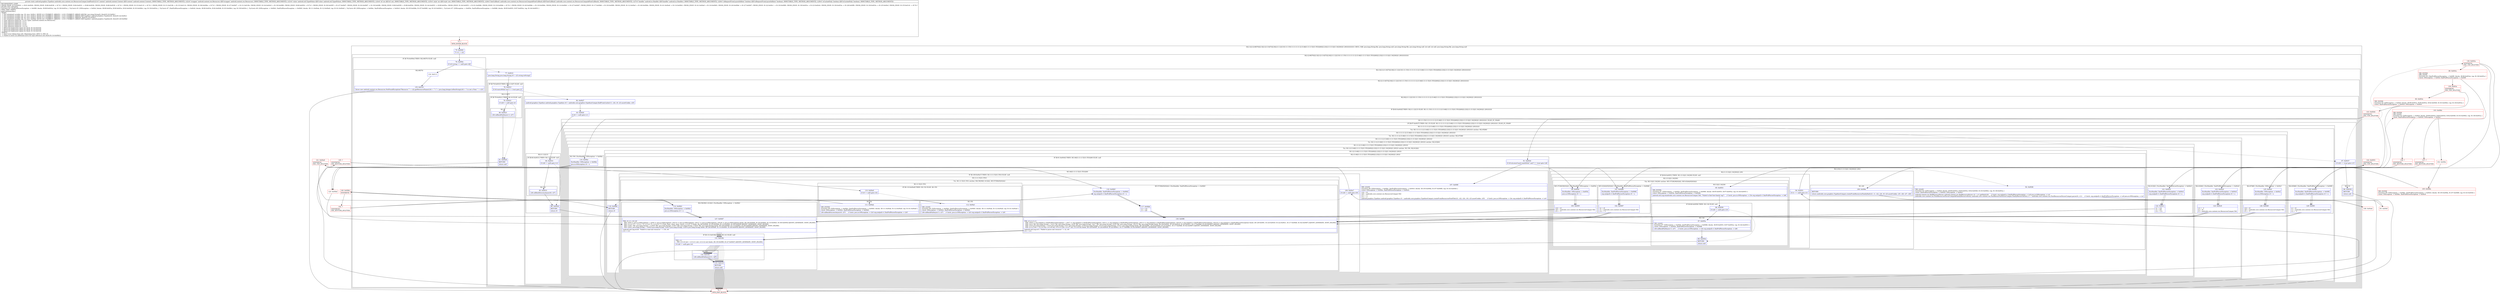 digraph "CFG forandroidx.core.content.res.ResourcesCompat.loadFont(Landroid\/content\/Context;Landroid\/content\/res\/Resources;Landroid\/util\/TypedValue;IILandroidx\/core\/content\/res\/ResourcesCompat$FontCallback;Landroid\/os\/Handler;ZZ)Landroid\/graphics\/Typeface;" {
subgraph cluster_Region_1955539356 {
label = "R(2:1|(2:(2:69|70)|(2:3|(2:(2:(1:6)|7)|(2:9|(2:(1:12)|13)(1:(1:15)(1:(1:(1:(1:(1:(2:(3:46|(1:(1:(1:52)(1:55)))|49)|(2:23|(2:(1:(3:32|(1:34)|36))|(1:29))))))))))))))) | DECL_VAR: java.lang.String file, java.lang.String null, java.lang.String file, java.lang.String null, int null, int null, java.lang.String file, java.lang.String null\l";
node [shape=record,color=blue];
Node_75 [shape=record,label="{75\:\ 0x0000|?? r11 = r22\l}"];
subgraph cluster_Region_1116014977 {
label = "R(2:(2:69|70)|(2:3|(2:(2:(1:6)|7)|(2:9|(2:(1:12)|13)(1:(1:15)(1:(1:(1:(1:(1:(2:(3:46|(1:(1:(1:52)(1:55)))|49)|(2:23|(2:(1:(3:32|(1:34)|36))|(1:29))))))))))))))";
node [shape=record,color=blue];
subgraph cluster_IfRegion_533008363 {
label = "IF [B:76:0x000e] THEN: R(2:69|70) ELSE: null";
node [shape=record,color=blue];
Node_76 [shape=record,label="{76\:\ 0x000e|if (r23.string == null) goto L69\l}"];
subgraph cluster_Region_376595227 {
label = "R(2:69|70)";
node [shape=record,color=blue];
Node_134 [shape=record,label="{134\:\ 0x0111}"];
Node_135 [shape=record,label="{135\:\ 0x0141|throw new android.content.res.Resources.NotFoundException(\"Resource \"\" + r22.getResourceName(r24) + \"\" (\" + java.lang.Integer.toHexString(r24) + \") is not a Font: \" + r23)\l}"];
}
}
subgraph cluster_Region_110861216 {
label = "R(2:3|(2:(2:(1:6)|7)|(2:9|(2:(1:12)|13)(1:(1:15)(1:(1:(1:(1:(1:(2:(3:46|(1:(1:(1:52)(1:55)))|49)|(2:23|(2:(1:(3:32|(1:34)|36))|(1:29)))))))))))))";
node [shape=record,color=blue];
Node_77 [shape=record,label="{77\:\ 0x0010|java.lang.String java.lang.String r9 = r23.string.toString()\l}"];
subgraph cluster_Region_1851656382 {
label = "R(2:(2:(1:6)|7)|(2:9|(2:(1:12)|13)(1:(1:15)(1:(1:(1:(1:(1:(2:(3:46|(1:(1:(1:52)(1:55)))|49)|(2:23|(2:(1:(3:32|(1:34)|36))|(1:29))))))))))))";
node [shape=record,color=blue];
subgraph cluster_IfRegion_481583125 {
label = "IF [B:78:0x001f] THEN: R(2:(1:6)|7) ELSE: null";
node [shape=record,color=blue];
Node_78 [shape=record,label="{78\:\ 0x001f|if (r9.startsWith(\"res\/\") != true) goto L5\l}"];
subgraph cluster_Region_83746293 {
label = "R(2:(1:6)|7)";
node [shape=record,color=blue];
subgraph cluster_IfRegion_871375062 {
label = "IF [B:79:0x0021] THEN: R(1:6) ELSE: null";
node [shape=record,color=blue];
Node_79 [shape=record,label="{79\:\ 0x0021|if (r26 != null) goto L6\l}"];
subgraph cluster_Region_908064520 {
label = "R(1:6)";
node [shape=record,color=blue];
Node_80 [shape=record,label="{80\:\ 0x0023|r26.callbackFailAsync(\-3, r27)\l}"];
}
}
Node_81 [shape=record,label="{81\:\ 0x0026|RETURN\l|return null\l}"];
}
}
subgraph cluster_Region_1786337801 {
label = "R(2:9|(2:(1:12)|13)(1:(1:15)(1:(1:(1:(1:(1:(2:(3:46|(1:(1:(1:52)(1:55)))|49)|(2:23|(2:(1:(3:32|(1:34)|36))|(1:29)))))))))))";
node [shape=record,color=blue];
Node_82 [shape=record,label="{82\:\ 0x0027|android.graphics.Typeface android.graphics.Typeface r6 = androidx.core.graphics.TypefaceCompat.findFromCache(r11, r24, r9, r23.assetCookie, r25)\l}"];
subgraph cluster_IfRegion_1600567086 {
label = "IF [B:83:0x002f] THEN: R(2:(1:12)|13) ELSE: R(1:(1:15)(1:(1:(1:(1:(1:(2:(3:46|(1:(1:(1:52)(1:55)))|49)|(2:23|(2:(1:(3:32|(1:34)|36))|(1:29))))))))))";
node [shape=record,color=blue];
Node_83 [shape=record,label="{83\:\ 0x002f|if (r6 != null) goto L11\l}"];
subgraph cluster_Region_990521765 {
label = "R(2:(1:12)|13)";
node [shape=record,color=blue];
subgraph cluster_IfRegion_672793229 {
label = "IF [B:84:0x0031] THEN: R(1:12) ELSE: null";
node [shape=record,color=blue];
Node_84 [shape=record,label="{84\:\ 0x0031|if (r26 != null) goto L12\l}"];
subgraph cluster_Region_1759036758 {
label = "R(1:12)";
node [shape=record,color=blue];
Node_85 [shape=record,label="{85\:\ 0x0033|r26.callbackSuccessAsync(r6, r27)\l}"];
}
}
Node_86 [shape=record,label="{86\:\ 0x0036|RETURN\l|return r6\l}"];
}
subgraph cluster_Region_1113747470 {
label = "R(1:(1:15)(1:(1:(1:(1:(1:(2:(3:46|(1:(1:(1:52)(1:55)))|49)|(2:23|(2:(1:(3:32|(1:34)|36))|(1:29)))))))))) | ELSE_IF_CHAIN\l";
node [shape=record,color=blue];
subgraph cluster_IfRegion_1881542148 {
label = "IF [B:87:0x0037] THEN: R(1:15) ELSE: R(1:(1:(1:(1:(1:(2:(3:46|(1:(1:(1:52)(1:55)))|49)|(2:23|(2:(1:(3:32|(1:34)|36))|(1:29))))))))) | ELSE_IF_CHAIN\l";
node [shape=record,color=blue];
Node_87 [shape=record,label="{87\:\ 0x0037|if (r29 == true) goto L15\l}"];
subgraph cluster_Region_969412799 {
label = "R(1:15)";
node [shape=record,color=blue];
Node_88 [shape=record,label="{88\:\ 0x0039|RETURN\l|return null\l}"];
}
subgraph cluster_Region_1103000417 {
label = "R(1:(1:(1:(1:(1:(2:(3:46|(1:(1:(1:52)(1:55)))|49)|(2:23|(2:(1:(3:32|(1:34)|36))|(1:29)))))))))";
node [shape=record,color=blue];
subgraph cluster_TryCatchRegion_277715288 {
label = "Try: R(1:(1:(1:(1:(2:(3:46|(1:(1:(1:52)(1:55)))|49)|(2:23|(2:(1:(3:32|(1:34)|36))|(1:29)))))))) catches: R(2:65|66)";
node [shape=record,color=blue];
subgraph cluster_Region_1352397667 {
label = "R(1:(1:(1:(1:(2:(3:46|(1:(1:(1:52)(1:55)))|49)|(2:23|(2:(1:(3:32|(1:34)|36))|(1:29))))))))";
node [shape=record,color=blue];
subgraph cluster_TryCatchRegion_699354151 {
label = "Try: R(1:(1:(1:(2:(3:46|(1:(1:(1:52)(1:55)))|49)|(2:23|(2:(1:(3:32|(1:34)|36))|(1:29))))))) catches: R(2:67|68)";
node [shape=record,color=blue];
subgraph cluster_Region_456656648 {
label = "R(1:(1:(1:(2:(3:46|(1:(1:(1:52)(1:55)))|49)|(2:23|(2:(1:(3:32|(1:34)|36))|(1:29)))))))";
node [shape=record,color=blue];
subgraph cluster_TryCatchRegion_1736645230 {
label = "Try: R(1:(1:(2:(3:46|(1:(1:(1:52)(1:55)))|49)|(2:23|(2:(1:(3:32|(1:34)|36))|(1:29)))))) catches: R(2:63|64)";
node [shape=record,color=blue];
subgraph cluster_Region_1754066198 {
label = "R(1:(1:(2:(3:46|(1:(1:(1:52)(1:55)))|49)|(2:23|(2:(1:(3:32|(1:34)|36))|(1:29))))))";
node [shape=record,color=blue];
subgraph cluster_TryCatchRegion_999377492 {
label = "Try: R(1:(2:(3:46|(1:(1:(1:52)(1:55)))|49)|(2:23|(2:(1:(3:32|(1:34)|36))|(1:29))))) catches: R(1:59), R(2:61|62)";
node [shape=record,color=blue];
subgraph cluster_Region_1615465065 {
label = "R(1:(2:(3:46|(1:(1:(1:52)(1:55)))|49)|(2:23|(2:(1:(3:32|(1:34)|36))|(1:29)))))";
node [shape=record,color=blue];
subgraph cluster_Region_535112804 {
label = "R(2:(3:46|(1:(1:(1:52)(1:55)))|49)|(2:23|(2:(1:(3:32|(1:34)|36))|(1:29))))";
node [shape=record,color=blue];
subgraph cluster_IfRegion_135321146 {
label = "IF [B:91:0x0044] THEN: R(3:46|(1:(1:(1:52)(1:55)))|49) ELSE: null";
node [shape=record,color=blue];
Node_91 [shape=record,label="{91\:\ 0x0044|if (r9.toLowerCase().endsWith(\".xml\") != true) goto L46\l}"];
subgraph cluster_Region_1740065962 {
label = "R(3:46|(1:(1:(1:52)(1:55)))|49)";
node [shape=record,color=blue];
Node_107 [shape=record,label="{107\:\ 0x008f|TRY_LEAVE\lTryCatch #8 \{IOException \-\> 0x00bc, XmlPullParserException \-\> 0x00c0, blocks: (B:105:0x008a, B:107:0x008f), top: B:143:0x0044 \}\lCatch: IOException \-\> 0x00bc, XmlPullParserException \-\> 0x00c0\l|r18 = r9\lr20 = androidx.core.content.res.ResourcesCompat.TAG\lr11 = \-3\lr11 = \-3\landroid.graphics.Typeface android.graphics.Typeface r0 = androidx.core.graphics.TypefaceCompat.createFromResourcesFontFile(r21, r22, r24, r18, r23.assetCookie, r25)     \/\/ Catch: java.io.IOException \-\> Lbc org.xmlpull.v1.XmlPullParserException \-\> Lc0\l}"];
subgraph cluster_IfRegion_277780179 {
label = "IF [B:109:0x00a7] THEN: R(1:(1:(1:52)(1:55))) ELSE: null";
node [shape=record,color=blue];
Node_109 [shape=record,label="{109\:\ 0x00a7|if (r26 != null) goto L50\l}"];
subgraph cluster_Region_570207612 {
label = "R(1:(1:(1:52)(1:55)))";
node [shape=record,color=blue];
subgraph cluster_TryCatchRegion_290845288 {
label = "Try: R(1:(1:52)(1:55)) catches: R(4:56|39|(1:41)|42), R(5:57|58|45|(0)|42)";
node [shape=record,color=blue];
subgraph cluster_Region_669346346 {
label = "R(1:(1:52)(1:55))";
node [shape=record,color=blue];
subgraph cluster_IfRegion_1909642249 {
label = "IF [B:110:0x00a9] THEN: R(1:52) ELSE: R(1:55)";
node [shape=record,color=blue];
Node_110 [shape=record,label="{110\:\ 0x00a9|if (r0 != null) goto L52\l}"];
subgraph cluster_Region_1594772752 {
label = "R(1:52)";
node [shape=record,color=blue];
Node_111 [shape=record,label="{111\:\ 0x00ab|TRY_ENTER\lTryCatch #9 \{IOException \-\> 0x00b3, XmlPullParserException \-\> 0x00b5, blocks: (B:111:0x00ab, B:112:0x00af), top: B:141:0x00a9 \}\lCatch: IOException \-\> 0x00b3, XmlPullParserException \-\> 0x00b5\l|r26.callbackSuccessAsync(r0, r27)     \/\/ Catch: java.io.IOException \-\> Lb3 org.xmlpull.v1.XmlPullParserException \-\> Lb5\l}"];
}
subgraph cluster_Region_1127827467 {
label = "R(1:55)";
node [shape=record,color=blue];
Node_112 [shape=record,label="{112\:\ 0x00af|TRY_LEAVE\lTryCatch #9 \{IOException \-\> 0x00b3, XmlPullParserException \-\> 0x00b5, blocks: (B:111:0x00ab, B:112:0x00af), top: B:141:0x00a9 \}\lCatch: IOException \-\> 0x00b3, XmlPullParserException \-\> 0x00b5\l|r26.callbackFailAsync(\-3, r27)     \/\/ Catch: java.io.IOException \-\> Lb3 org.xmlpull.v1.XmlPullParserException \-\> Lb5\l}"];
}
}
}
subgraph cluster_Region_638727289 {
label = "R(4:56|39|(1:41)|42) | ExcHandler: IOException \-\> 0x00b3\l";
node [shape=record,color=blue];
Node_114 [shape=record,label="{114\:\ 0x00b3|ExcHandler: IOException \-\> 0x00b3\l|java.io.IOException r0 = e\l}"];
Node_127 [shape=record,label="{127\:\ 0x00d7|PHI: r0 r11 r18 r20 \l  PHI: (r0v9 'e' java.io.IOException) = (r0v6 'e' java.io.IOException), (r0v14 'e' java.io.IOException), (r0v17 'e' java.io.IOException), (r0v20 'e' java.io.IOException) binds: [B:126:0x00d0, B:120:0x00bd, B:114:0x00b3, B:100:0x005f] A[DONT_GENERATE, DONT_INLINE]\l  PHI: (r11v5 ??) = (r11v1 ??), (r11v0 ??), (r11v10 ?? I:??[int, float, short, byte, char]), (r11v9 ??) binds: [B:126:0x00d0, B:120:0x00bd, B:114:0x00b3, B:100:0x005f] A[DONT_GENERATE, DONT_INLINE]\l  PHI: (r18v1 'file' java.lang.String) = (r18v0 'file' java.lang.String), (r18v3 'file' java.lang.String), (r18v4 'file' java.lang.String) binds: [B:126:0x00d0, B:114:0x00b3, B:100:0x005f] A[DONT_GENERATE, DONT_INLINE]\l  PHI: (r20v1 java.lang.String) = (r20v0 java.lang.String), (r20v3 java.lang.String), (r20v4 java.lang.String) binds: [B:126:0x00d0, B:114:0x00b3, B:100:0x005f] A[DONT_GENERATE, DONT_INLINE]\l|android.util.Log.e(r20, \"Failed to read xml resource \" + r18, r0)\lr11 = r11\l}"];
subgraph cluster_IfRegion_124426845 {
label = "IF [B:131:0x010b] THEN: R(1:41) ELSE: null";
node [shape=record,color=blue];
Node_131 [shape=record,label="{131\:\ 0x010b|PHI: r11 \l  PHI: (r11v4 int) = (r11v11 int), (r11v12 int) binds: [B:130:0x00f6, B:127:0x00d7] A[DONT_GENERATE, DONT_INLINE]\l|if (r26 != null) goto L41\l}"];
subgraph cluster_Region_965934698 {
label = "R(1:41)";
node [shape=record,color=blue];
Node_132 [shape=record,label="{132\:\ 0x010d|r26.callbackFailAsync(r11, r27)\l}"];
}
}
Node_133 [shape=record,label="{133\:\ 0x0110|RETURN\l|return null\l}"];
}
subgraph cluster_Region_468176796 {
label = "R(5:57|58|45|(0)|42) | ExcHandler: XmlPullParserException \-\> 0x00b5\l";
node [shape=record,color=blue];
Node_116 [shape=record,label="{116\:\ 0x00b5|ExcHandler: XmlPullParserException \-\> 0x00b5\l|org.xmlpull.v1.XmlPullParserException r0 = e\l}"];
Node_117 [shape=record,label="{117\:\ 0x00b6|r2 = r18\lr3 = r20\l}"];
Node_130 [shape=record,label="{130\:\ 0x00f6|PHI: r0 r2 r3 r11 \l  PHI: (r0v8 'e' org.xmlpull.v1.XmlPullParserException) = (r0v7 'e' org.xmlpull.v1.XmlPullParserException), (r0v11 'e' org.xmlpull.v1.XmlPullParserException), (r0v13 'e' org.xmlpull.v1.XmlPullParserException), (r0v16 'e' org.xmlpull.v1.XmlPullParserException), (r0v19 'e' org.xmlpull.v1.XmlPullParserException) binds: [B:129:0x00f1, B:124:0x00c9, B:122:0x00c1, B:117:0x00b6, B:102:0x0067] A[DONT_GENERATE, DONT_INLINE]\l  PHI: (r2v3 'file' java.lang.String) = (r2v2 'file' java.lang.String), (r2v6 'file' java.lang.String), (r2v7 'file' java.lang.String), (r2v9 'file' java.lang.String), (r2v10 'file' java.lang.String) binds: [B:129:0x00f1, B:124:0x00c9, B:122:0x00c1, B:117:0x00b6, B:102:0x0067] A[DONT_GENERATE, DONT_INLINE]\l  PHI: (r3v5 java.lang.String) = (r3v4 java.lang.String), (r3v7 java.lang.String), (r3v8 java.lang.String), (r3v10 java.lang.String), (r3v11 java.lang.String) binds: [B:129:0x00f1, B:124:0x00c9, B:122:0x00c1, B:117:0x00b6, B:102:0x0067] A[DONT_GENERATE, DONT_INLINE]\l  PHI: (r11v3 int) = (r11v2 int), (r11v6 int), (r11v13 int), (r11v7 int), (r11v8 int) binds: [B:129:0x00f1, B:124:0x00c9, B:122:0x00c1, B:117:0x00b6, B:102:0x0067] A[DONT_GENERATE, DONT_INLINE]\l|android.util.Log.e(r3, \"Failed to parse xml resource \" + r2, r0)\lr11 = r11\l}"];
subgraph cluster_IfRegion_900360008 {
label = "IF [B:131:0x010b] THEN: R(0) ELSE: null";
node [shape=record,color=blue];
Node_131 [shape=record,label="{131\:\ 0x010b|PHI: r11 \l  PHI: (r11v4 int) = (r11v11 int), (r11v12 int) binds: [B:130:0x00f6, B:127:0x00d7] A[DONT_GENERATE, DONT_INLINE]\l|if (r26 != null) goto L41\l}"];
subgraph cluster_Region_1012533478 {
label = "R(0)";
node [shape=record,color=blue];
}
}
Node_133 [shape=record,label="{133\:\ 0x0110|RETURN\l|return null\l}"];
}
}
}
}
Node_118 [shape=record,label="{118\:\ 0x00bb|RETURN\l|return r0\l}"];
}
}
subgraph cluster_Region_1044684344 {
label = "R(2:23|(2:(1:(3:32|(1:34)|36))|(1:29)))";
node [shape=record,color=blue];
Node_92 [shape=record,label="{92\:\ 0x0046|TRY_LEAVE\lTryCatch #3 \{IOException \-\> 0x00cf, blocks: (B:89:0x003a, B:90:0x003e, B:92:0x0046, B:103:0x006c), top: B:136:0x003a \}\lCatch: XmlPullParserException \-\> 0x00c8, IOException \-\> 0x00cf\l|android.content.res.XmlResourceParser android.content.res.XmlResourceParser r0 = r11.getXml(r24)     \/\/ Catch: org.xmlpull.v1.XmlPullParserException \-\> Lc8 java.io.IOException \-\> Lcf\landroidx.core.content.res.FontResourcesParserCompat$FamilyResourceEntry androidx.core.content.res.FontResourcesParserCompat.FamilyResourceEntry r1 = androidx.core.content.res.FontResourcesParserCompat.parse(r0, r11)     \/\/ Catch: org.xmlpull.v1.XmlPullParserException \-\> Lc8 java.io.IOException \-\> Lcf\l}"];
subgraph cluster_Region_1865536834 {
label = "R(2:(1:(3:32|(1:34)|36))|(1:29))";
node [shape=record,color=blue];
subgraph cluster_IfRegion_891490389 {
label = "IF [B:94:0x0051] THEN: R(1:(3:32|(1:34)|36)) ELSE: null";
node [shape=record,color=blue];
Node_94 [shape=record,label="{94\:\ 0x0051|if (r1 == null) goto L31\l}"];
subgraph cluster_Region_1098782560 {
label = "R(1:(3:32|(1:34)|36))";
node [shape=record,color=blue];
subgraph cluster_TryCatchRegion_663267360 {
label = "Try: R(3:32|(1:34)|36) catches: R(5:37|38|39|(0)|42), R(5:43|44|45|(0)|42)";
node [shape=record,color=blue];
subgraph cluster_Region_1274644751 {
label = "R(3:32|(1:34)|36)";
node [shape=record,color=blue];
Node_95 [shape=record,label="{95\:\ 0x0053|TRY_ENTER\lTryCatch #7 \{IOException \-\> 0x005e, XmlPullParserException \-\> 0x0066, blocks: (B:95:0x0053, B:97:0x005a), top: B:144:0x0053 \}\lCatch: IOException \-\> 0x005e, XmlPullParserException \-\> 0x0066\l|android.util.Log.e(androidx.core.content.res.ResourcesCompat.TAG, \"Failed to find font\-family tag\")     \/\/ Catch: java.io.IOException \-\> L5e org.xmlpull.v1.XmlPullParserException \-\> L66\l}"];
subgraph cluster_IfRegion_713285367 {
label = "IF [B:96:0x0058] THEN: R(1:34) ELSE: null";
node [shape=record,color=blue];
Node_96 [shape=record,label="{96\:\ 0x0058|if (r26 != null) goto L34\l}"];
subgraph cluster_Region_469178832 {
label = "R(1:34)";
node [shape=record,color=blue];
Node_97 [shape=record,label="{97\:\ 0x005a|TRY_LEAVE\lTryCatch #7 \{IOException \-\> 0x005e, XmlPullParserException \-\> 0x0066, blocks: (B:95:0x0053, B:97:0x005a), top: B:144:0x0053 \}\lCatch: IOException \-\> 0x005e, XmlPullParserException \-\> 0x0066\l|r26.callbackFailAsync(\-3, r27)     \/\/ Catch: java.io.IOException \-\> L5e org.xmlpull.v1.XmlPullParserException \-\> L66\l}"];
}
}
Node_98 [shape=record,label="{98\:\ 0x005d|RETURN\l|return null\l}"];
}
subgraph cluster_Region_219746492 {
label = "R(5:37|38|39|(0)|42) | ExcHandler: IOException \-\> 0x005e\l";
node [shape=record,color=blue];
Node_99 [shape=record,label="{99\:\ 0x005e|ExcHandler: IOException \-\> 0x005e\l|java.io.IOException r0 = e\l}"];
Node_100 [shape=record,label="{100\:\ 0x005f|r18 = r9\lr20 = androidx.core.content.res.ResourcesCompat.TAG\lr11 = \-3\l}"];
Node_127 [shape=record,label="{127\:\ 0x00d7|PHI: r0 r11 r18 r20 \l  PHI: (r0v9 'e' java.io.IOException) = (r0v6 'e' java.io.IOException), (r0v14 'e' java.io.IOException), (r0v17 'e' java.io.IOException), (r0v20 'e' java.io.IOException) binds: [B:126:0x00d0, B:120:0x00bd, B:114:0x00b3, B:100:0x005f] A[DONT_GENERATE, DONT_INLINE]\l  PHI: (r11v5 ??) = (r11v1 ??), (r11v0 ??), (r11v10 ?? I:??[int, float, short, byte, char]), (r11v9 ??) binds: [B:126:0x00d0, B:120:0x00bd, B:114:0x00b3, B:100:0x005f] A[DONT_GENERATE, DONT_INLINE]\l  PHI: (r18v1 'file' java.lang.String) = (r18v0 'file' java.lang.String), (r18v3 'file' java.lang.String), (r18v4 'file' java.lang.String) binds: [B:126:0x00d0, B:114:0x00b3, B:100:0x005f] A[DONT_GENERATE, DONT_INLINE]\l  PHI: (r20v1 java.lang.String) = (r20v0 java.lang.String), (r20v3 java.lang.String), (r20v4 java.lang.String) binds: [B:126:0x00d0, B:114:0x00b3, B:100:0x005f] A[DONT_GENERATE, DONT_INLINE]\l|android.util.Log.e(r20, \"Failed to read xml resource \" + r18, r0)\lr11 = r11\l}"];
subgraph cluster_IfRegion_2036103974 {
label = "IF [B:131:0x010b] THEN: R(0) ELSE: null";
node [shape=record,color=blue];
Node_131 [shape=record,label="{131\:\ 0x010b|PHI: r11 \l  PHI: (r11v4 int) = (r11v11 int), (r11v12 int) binds: [B:130:0x00f6, B:127:0x00d7] A[DONT_GENERATE, DONT_INLINE]\l|if (r26 != null) goto L41\l}"];
subgraph cluster_Region_2120889587 {
label = "R(0)";
node [shape=record,color=blue];
}
}
Node_133 [shape=record,label="{133\:\ 0x0110|RETURN\l|return null\l}"];
}
subgraph cluster_Region_1066834621 {
label = "R(5:43|44|45|(0)|42) | ExcHandler: XmlPullParserException \-\> 0x0066\l";
node [shape=record,color=blue];
Node_101 [shape=record,label="{101\:\ 0x0066|ExcHandler: XmlPullParserException \-\> 0x0066\l|org.xmlpull.v1.XmlPullParserException r0 = e\l}"];
Node_102 [shape=record,label="{102\:\ 0x0067|r2 = r9\lr3 = androidx.core.content.res.ResourcesCompat.TAG\lr11 = \-3\l}"];
Node_130 [shape=record,label="{130\:\ 0x00f6|PHI: r0 r2 r3 r11 \l  PHI: (r0v8 'e' org.xmlpull.v1.XmlPullParserException) = (r0v7 'e' org.xmlpull.v1.XmlPullParserException), (r0v11 'e' org.xmlpull.v1.XmlPullParserException), (r0v13 'e' org.xmlpull.v1.XmlPullParserException), (r0v16 'e' org.xmlpull.v1.XmlPullParserException), (r0v19 'e' org.xmlpull.v1.XmlPullParserException) binds: [B:129:0x00f1, B:124:0x00c9, B:122:0x00c1, B:117:0x00b6, B:102:0x0067] A[DONT_GENERATE, DONT_INLINE]\l  PHI: (r2v3 'file' java.lang.String) = (r2v2 'file' java.lang.String), (r2v6 'file' java.lang.String), (r2v7 'file' java.lang.String), (r2v9 'file' java.lang.String), (r2v10 'file' java.lang.String) binds: [B:129:0x00f1, B:124:0x00c9, B:122:0x00c1, B:117:0x00b6, B:102:0x0067] A[DONT_GENERATE, DONT_INLINE]\l  PHI: (r3v5 java.lang.String) = (r3v4 java.lang.String), (r3v7 java.lang.String), (r3v8 java.lang.String), (r3v10 java.lang.String), (r3v11 java.lang.String) binds: [B:129:0x00f1, B:124:0x00c9, B:122:0x00c1, B:117:0x00b6, B:102:0x0067] A[DONT_GENERATE, DONT_INLINE]\l  PHI: (r11v3 int) = (r11v2 int), (r11v6 int), (r11v13 int), (r11v7 int), (r11v8 int) binds: [B:129:0x00f1, B:124:0x00c9, B:122:0x00c1, B:117:0x00b6, B:102:0x0067] A[DONT_GENERATE, DONT_INLINE]\l|android.util.Log.e(r3, \"Failed to parse xml resource \" + r2, r0)\lr11 = r11\l}"];
subgraph cluster_IfRegion_1252669871 {
label = "IF [B:131:0x010b] THEN: R(0) ELSE: null";
node [shape=record,color=blue];
Node_131 [shape=record,label="{131\:\ 0x010b|PHI: r11 \l  PHI: (r11v4 int) = (r11v11 int), (r11v12 int) binds: [B:130:0x00f6, B:127:0x00d7] A[DONT_GENERATE, DONT_INLINE]\l|if (r26 != null) goto L41\l}"];
subgraph cluster_Region_1764790451 {
label = "R(0)";
node [shape=record,color=blue];
}
}
Node_133 [shape=record,label="{133\:\ 0x0110|RETURN\l|return null\l}"];
}
}
}
}
subgraph cluster_Region_1703559284 {
label = "R(1:29)";
node [shape=record,color=blue];
Node_106 [shape=record,label="{106\:\ 0x008e|RETURN\l|return androidx.core.graphics.TypefaceCompat.createFromResourcesFamilyXml(r21, r1, r22, r24, r9, r23.assetCookie, r25, r26, r27, r28)\l}"];
}
}
}
}
}
subgraph cluster_Region_1932477432 {
label = "R(1:59) | ExcHandler: IOException \-\> 0x00bc\l";
node [shape=record,color=blue];
Node_119 [shape=record,label="{119\:\ 0x00bc|ExcHandler: IOException \-\> 0x00bc\l|java.io.IOException r0 = e\l}"];
}
subgraph cluster_Region_2073945532 {
label = "R(2:61|62) | ExcHandler: XmlPullParserException \-\> 0x00c0\l";
node [shape=record,color=blue];
Node_121 [shape=record,label="{121\:\ 0x00c0|ExcHandler: XmlPullParserException \-\> 0x00c0\l|org.xmlpull.v1.XmlPullParserException r0 = e\l}"];
Node_122 [shape=record,label="{122\:\ 0x00c1|r2 = r18\lr3 = r20\lr11 = r11\l}"];
}
}
}
subgraph cluster_Region_1518415896 {
label = "R(2:63|64) | ExcHandler: XmlPullParserException \-\> 0x00c8\l";
node [shape=record,color=blue];
Node_123 [shape=record,label="{123\:\ 0x00c8|ExcHandler: XmlPullParserException \-\> 0x00c8\l|org.xmlpull.v1.XmlPullParserException r0 = e\l}"];
Node_124 [shape=record,label="{124\:\ 0x00c9|r11 = \-3\lr2 = r9\lr3 = androidx.core.content.res.ResourcesCompat.TAG\l}"];
}
}
}
subgraph cluster_Region_711966926 {
label = "R(2:67|68) | ExcHandler: IOException \-\> 0x00cf\l";
node [shape=record,color=blue];
Node_125 [shape=record,label="{125\:\ 0x00cf|ExcHandler: IOException \-\> 0x00cf\l|java.io.IOException r0 = e\l}"];
Node_126 [shape=record,label="{126\:\ 0x00d0|r18 = r9\lr20 = androidx.core.content.res.ResourcesCompat.TAG\lr11 = \-3\l}"];
}
}
}
subgraph cluster_Region_1420725364 {
label = "R(2:65|66) | ExcHandler: XmlPullParserException \-\> 0x00f0\l";
node [shape=record,color=blue];
Node_128 [shape=record,label="{128\:\ 0x00f0|ExcHandler: XmlPullParserException \-\> 0x00f0\l|org.xmlpull.v1.XmlPullParserException r0 = e\l}"];
Node_129 [shape=record,label="{129\:\ 0x00f1|r2 = r9\lr3 = androidx.core.content.res.ResourcesCompat.TAG\lr11 = \-3\l}"];
}
}
}
}
}
}
}
}
}
}
}
subgraph cluster_Region_1420725364 {
label = "R(2:65|66) | ExcHandler: XmlPullParserException \-\> 0x00f0\l";
node [shape=record,color=blue];
Node_128 [shape=record,label="{128\:\ 0x00f0|ExcHandler: XmlPullParserException \-\> 0x00f0\l|org.xmlpull.v1.XmlPullParserException r0 = e\l}"];
Node_129 [shape=record,label="{129\:\ 0x00f1|r2 = r9\lr3 = androidx.core.content.res.ResourcesCompat.TAG\lr11 = \-3\l}"];
}
subgraph cluster_Region_711966926 {
label = "R(2:67|68) | ExcHandler: IOException \-\> 0x00cf\l";
node [shape=record,color=blue];
Node_125 [shape=record,label="{125\:\ 0x00cf|ExcHandler: IOException \-\> 0x00cf\l|java.io.IOException r0 = e\l}"];
Node_126 [shape=record,label="{126\:\ 0x00d0|r18 = r9\lr20 = androidx.core.content.res.ResourcesCompat.TAG\lr11 = \-3\l}"];
}
subgraph cluster_Region_1518415896 {
label = "R(2:63|64) | ExcHandler: XmlPullParserException \-\> 0x00c8\l";
node [shape=record,color=blue];
Node_123 [shape=record,label="{123\:\ 0x00c8|ExcHandler: XmlPullParserException \-\> 0x00c8\l|org.xmlpull.v1.XmlPullParserException r0 = e\l}"];
Node_124 [shape=record,label="{124\:\ 0x00c9|r11 = \-3\lr2 = r9\lr3 = androidx.core.content.res.ResourcesCompat.TAG\l}"];
}
subgraph cluster_Region_1066834621 {
label = "R(5:43|44|45|(0)|42) | ExcHandler: XmlPullParserException \-\> 0x0066\l";
node [shape=record,color=blue];
Node_101 [shape=record,label="{101\:\ 0x0066|ExcHandler: XmlPullParserException \-\> 0x0066\l|org.xmlpull.v1.XmlPullParserException r0 = e\l}"];
Node_102 [shape=record,label="{102\:\ 0x0067|r2 = r9\lr3 = androidx.core.content.res.ResourcesCompat.TAG\lr11 = \-3\l}"];
Node_130 [shape=record,label="{130\:\ 0x00f6|PHI: r0 r2 r3 r11 \l  PHI: (r0v8 'e' org.xmlpull.v1.XmlPullParserException) = (r0v7 'e' org.xmlpull.v1.XmlPullParserException), (r0v11 'e' org.xmlpull.v1.XmlPullParserException), (r0v13 'e' org.xmlpull.v1.XmlPullParserException), (r0v16 'e' org.xmlpull.v1.XmlPullParserException), (r0v19 'e' org.xmlpull.v1.XmlPullParserException) binds: [B:129:0x00f1, B:124:0x00c9, B:122:0x00c1, B:117:0x00b6, B:102:0x0067] A[DONT_GENERATE, DONT_INLINE]\l  PHI: (r2v3 'file' java.lang.String) = (r2v2 'file' java.lang.String), (r2v6 'file' java.lang.String), (r2v7 'file' java.lang.String), (r2v9 'file' java.lang.String), (r2v10 'file' java.lang.String) binds: [B:129:0x00f1, B:124:0x00c9, B:122:0x00c1, B:117:0x00b6, B:102:0x0067] A[DONT_GENERATE, DONT_INLINE]\l  PHI: (r3v5 java.lang.String) = (r3v4 java.lang.String), (r3v7 java.lang.String), (r3v8 java.lang.String), (r3v10 java.lang.String), (r3v11 java.lang.String) binds: [B:129:0x00f1, B:124:0x00c9, B:122:0x00c1, B:117:0x00b6, B:102:0x0067] A[DONT_GENERATE, DONT_INLINE]\l  PHI: (r11v3 int) = (r11v2 int), (r11v6 int), (r11v13 int), (r11v7 int), (r11v8 int) binds: [B:129:0x00f1, B:124:0x00c9, B:122:0x00c1, B:117:0x00b6, B:102:0x0067] A[DONT_GENERATE, DONT_INLINE]\l|android.util.Log.e(r3, \"Failed to parse xml resource \" + r2, r0)\lr11 = r11\l}"];
subgraph cluster_IfRegion_1252669871 {
label = "IF [B:131:0x010b] THEN: R(0) ELSE: null";
node [shape=record,color=blue];
Node_131 [shape=record,label="{131\:\ 0x010b|PHI: r11 \l  PHI: (r11v4 int) = (r11v11 int), (r11v12 int) binds: [B:130:0x00f6, B:127:0x00d7] A[DONT_GENERATE, DONT_INLINE]\l|if (r26 != null) goto L41\l}"];
subgraph cluster_Region_1764790451 {
label = "R(0)";
node [shape=record,color=blue];
}
}
Node_133 [shape=record,label="{133\:\ 0x0110|RETURN\l|return null\l}"];
}
subgraph cluster_Region_219746492 {
label = "R(5:37|38|39|(0)|42) | ExcHandler: IOException \-\> 0x005e\l";
node [shape=record,color=blue];
Node_99 [shape=record,label="{99\:\ 0x005e|ExcHandler: IOException \-\> 0x005e\l|java.io.IOException r0 = e\l}"];
Node_100 [shape=record,label="{100\:\ 0x005f|r18 = r9\lr20 = androidx.core.content.res.ResourcesCompat.TAG\lr11 = \-3\l}"];
Node_127 [shape=record,label="{127\:\ 0x00d7|PHI: r0 r11 r18 r20 \l  PHI: (r0v9 'e' java.io.IOException) = (r0v6 'e' java.io.IOException), (r0v14 'e' java.io.IOException), (r0v17 'e' java.io.IOException), (r0v20 'e' java.io.IOException) binds: [B:126:0x00d0, B:120:0x00bd, B:114:0x00b3, B:100:0x005f] A[DONT_GENERATE, DONT_INLINE]\l  PHI: (r11v5 ??) = (r11v1 ??), (r11v0 ??), (r11v10 ?? I:??[int, float, short, byte, char]), (r11v9 ??) binds: [B:126:0x00d0, B:120:0x00bd, B:114:0x00b3, B:100:0x005f] A[DONT_GENERATE, DONT_INLINE]\l  PHI: (r18v1 'file' java.lang.String) = (r18v0 'file' java.lang.String), (r18v3 'file' java.lang.String), (r18v4 'file' java.lang.String) binds: [B:126:0x00d0, B:114:0x00b3, B:100:0x005f] A[DONT_GENERATE, DONT_INLINE]\l  PHI: (r20v1 java.lang.String) = (r20v0 java.lang.String), (r20v3 java.lang.String), (r20v4 java.lang.String) binds: [B:126:0x00d0, B:114:0x00b3, B:100:0x005f] A[DONT_GENERATE, DONT_INLINE]\l|android.util.Log.e(r20, \"Failed to read xml resource \" + r18, r0)\lr11 = r11\l}"];
subgraph cluster_IfRegion_2036103974 {
label = "IF [B:131:0x010b] THEN: R(0) ELSE: null";
node [shape=record,color=blue];
Node_131 [shape=record,label="{131\:\ 0x010b|PHI: r11 \l  PHI: (r11v4 int) = (r11v11 int), (r11v12 int) binds: [B:130:0x00f6, B:127:0x00d7] A[DONT_GENERATE, DONT_INLINE]\l|if (r26 != null) goto L41\l}"];
subgraph cluster_Region_2120889587 {
label = "R(0)";
node [shape=record,color=blue];
}
}
Node_133 [shape=record,label="{133\:\ 0x0110|RETURN\l|return null\l}"];
}
subgraph cluster_Region_2073945532 {
label = "R(2:61|62) | ExcHandler: XmlPullParserException \-\> 0x00c0\l";
node [shape=record,color=blue];
Node_121 [shape=record,label="{121\:\ 0x00c0|ExcHandler: XmlPullParserException \-\> 0x00c0\l|org.xmlpull.v1.XmlPullParserException r0 = e\l}"];
Node_122 [shape=record,label="{122\:\ 0x00c1|r2 = r18\lr3 = r20\lr11 = r11\l}"];
}
subgraph cluster_Region_1932477432 {
label = "R(1:59) | ExcHandler: IOException \-\> 0x00bc\l";
node [shape=record,color=blue];
Node_119 [shape=record,label="{119\:\ 0x00bc|ExcHandler: IOException \-\> 0x00bc\l|java.io.IOException r0 = e\l}"];
}
subgraph cluster_Region_468176796 {
label = "R(5:57|58|45|(0)|42) | ExcHandler: XmlPullParserException \-\> 0x00b5\l";
node [shape=record,color=blue];
Node_116 [shape=record,label="{116\:\ 0x00b5|ExcHandler: XmlPullParserException \-\> 0x00b5\l|org.xmlpull.v1.XmlPullParserException r0 = e\l}"];
Node_117 [shape=record,label="{117\:\ 0x00b6|r2 = r18\lr3 = r20\l}"];
Node_130 [shape=record,label="{130\:\ 0x00f6|PHI: r0 r2 r3 r11 \l  PHI: (r0v8 'e' org.xmlpull.v1.XmlPullParserException) = (r0v7 'e' org.xmlpull.v1.XmlPullParserException), (r0v11 'e' org.xmlpull.v1.XmlPullParserException), (r0v13 'e' org.xmlpull.v1.XmlPullParserException), (r0v16 'e' org.xmlpull.v1.XmlPullParserException), (r0v19 'e' org.xmlpull.v1.XmlPullParserException) binds: [B:129:0x00f1, B:124:0x00c9, B:122:0x00c1, B:117:0x00b6, B:102:0x0067] A[DONT_GENERATE, DONT_INLINE]\l  PHI: (r2v3 'file' java.lang.String) = (r2v2 'file' java.lang.String), (r2v6 'file' java.lang.String), (r2v7 'file' java.lang.String), (r2v9 'file' java.lang.String), (r2v10 'file' java.lang.String) binds: [B:129:0x00f1, B:124:0x00c9, B:122:0x00c1, B:117:0x00b6, B:102:0x0067] A[DONT_GENERATE, DONT_INLINE]\l  PHI: (r3v5 java.lang.String) = (r3v4 java.lang.String), (r3v7 java.lang.String), (r3v8 java.lang.String), (r3v10 java.lang.String), (r3v11 java.lang.String) binds: [B:129:0x00f1, B:124:0x00c9, B:122:0x00c1, B:117:0x00b6, B:102:0x0067] A[DONT_GENERATE, DONT_INLINE]\l  PHI: (r11v3 int) = (r11v2 int), (r11v6 int), (r11v13 int), (r11v7 int), (r11v8 int) binds: [B:129:0x00f1, B:124:0x00c9, B:122:0x00c1, B:117:0x00b6, B:102:0x0067] A[DONT_GENERATE, DONT_INLINE]\l|android.util.Log.e(r3, \"Failed to parse xml resource \" + r2, r0)\lr11 = r11\l}"];
subgraph cluster_IfRegion_900360008 {
label = "IF [B:131:0x010b] THEN: R(0) ELSE: null";
node [shape=record,color=blue];
Node_131 [shape=record,label="{131\:\ 0x010b|PHI: r11 \l  PHI: (r11v4 int) = (r11v11 int), (r11v12 int) binds: [B:130:0x00f6, B:127:0x00d7] A[DONT_GENERATE, DONT_INLINE]\l|if (r26 != null) goto L41\l}"];
subgraph cluster_Region_1012533478 {
label = "R(0)";
node [shape=record,color=blue];
}
}
Node_133 [shape=record,label="{133\:\ 0x0110|RETURN\l|return null\l}"];
}
subgraph cluster_Region_638727289 {
label = "R(4:56|39|(1:41)|42) | ExcHandler: IOException \-\> 0x00b3\l";
node [shape=record,color=blue];
Node_114 [shape=record,label="{114\:\ 0x00b3|ExcHandler: IOException \-\> 0x00b3\l|java.io.IOException r0 = e\l}"];
Node_127 [shape=record,label="{127\:\ 0x00d7|PHI: r0 r11 r18 r20 \l  PHI: (r0v9 'e' java.io.IOException) = (r0v6 'e' java.io.IOException), (r0v14 'e' java.io.IOException), (r0v17 'e' java.io.IOException), (r0v20 'e' java.io.IOException) binds: [B:126:0x00d0, B:120:0x00bd, B:114:0x00b3, B:100:0x005f] A[DONT_GENERATE, DONT_INLINE]\l  PHI: (r11v5 ??) = (r11v1 ??), (r11v0 ??), (r11v10 ?? I:??[int, float, short, byte, char]), (r11v9 ??) binds: [B:126:0x00d0, B:120:0x00bd, B:114:0x00b3, B:100:0x005f] A[DONT_GENERATE, DONT_INLINE]\l  PHI: (r18v1 'file' java.lang.String) = (r18v0 'file' java.lang.String), (r18v3 'file' java.lang.String), (r18v4 'file' java.lang.String) binds: [B:126:0x00d0, B:114:0x00b3, B:100:0x005f] A[DONT_GENERATE, DONT_INLINE]\l  PHI: (r20v1 java.lang.String) = (r20v0 java.lang.String), (r20v3 java.lang.String), (r20v4 java.lang.String) binds: [B:126:0x00d0, B:114:0x00b3, B:100:0x005f] A[DONT_GENERATE, DONT_INLINE]\l|android.util.Log.e(r20, \"Failed to read xml resource \" + r18, r0)\lr11 = r11\l}"];
subgraph cluster_IfRegion_124426845 {
label = "IF [B:131:0x010b] THEN: R(1:41) ELSE: null";
node [shape=record,color=blue];
Node_131 [shape=record,label="{131\:\ 0x010b|PHI: r11 \l  PHI: (r11v4 int) = (r11v11 int), (r11v12 int) binds: [B:130:0x00f6, B:127:0x00d7] A[DONT_GENERATE, DONT_INLINE]\l|if (r26 != null) goto L41\l}"];
subgraph cluster_Region_965934698 {
label = "R(1:41)";
node [shape=record,color=blue];
Node_132 [shape=record,label="{132\:\ 0x010d|r26.callbackFailAsync(r11, r27)\l}"];
}
}
Node_133 [shape=record,label="{133\:\ 0x0110|RETURN\l|return null\l}"];
}
Node_73 [shape=record,color=red,label="{73\:\ ?|MTH_ENTER_BLOCK\l}"];
Node_74 [shape=record,color=red,label="{74\:\ ?|MTH_EXIT_BLOCK\l}"];
Node_136 [shape=record,color=red,label="{136\:\ 0x003a|SYNTHETIC\lEXC_TOP_SPLITTER\l}"];
Node_89 [shape=record,color=red,label="{89\:\ 0x003a|TRY_ENTER\lTRY_LEAVE\lTryCatch #2 \{XmlPullParserException \-\> 0x00f0, blocks: (B:89:0x003a), top: B:136:0x003a \}\lCatch: IOException \-\> 0x00cf, XmlPullParserException \-\> 0x00f0\l}"];
Node_137 [shape=record,color=red,label="{137\:\ ?|SYNTHETIC\lEXC_BOTTOM_SPLITTER\l}"];
Node_139 [shape=record,color=red,label="{139\:\ 0x003e|SYNTHETIC\lEXC_TOP_SPLITTER\l}"];
Node_90 [shape=record,color=red,label="{90\:\ 0x003e|TRY_ENTER\lTryCatch #3 \{IOException \-\> 0x00cf, blocks: (B:89:0x003a, B:90:0x003e, B:92:0x0046, B:103:0x006c), top: B:136:0x003a \}\lCatch: XmlPullParserException \-\> 0x00c8, IOException \-\> 0x00cf\l}"];
Node_143 [shape=record,color=red,label="{143\:\ 0x0044|SYNTHETIC\lEXC_TOP_SPLITTER\l}"];
Node_93 [shape=record,color=red,label="{93\:\ 0x004f}"];
Node_103 [shape=record,color=red,label="{103\:\ 0x006c|TRY_ENTER\lTRY_LEAVE\lTryCatch #3 \{IOException \-\> 0x00cf, blocks: (B:89:0x003a, B:90:0x003e, B:92:0x0046, B:103:0x006c), top: B:136:0x003a \}\lCatch: XmlPullParserException \-\> 0x00c8, IOException \-\> 0x00cf\l}"];
Node_104 [shape=record,color=red,label="{104\:\ 0x006e}"];
Node_105 [shape=record,color=red,label="{105\:\ 0x008a|TRY_ENTER\lTryCatch #8 \{IOException \-\> 0x00bc, XmlPullParserException \-\> 0x00c0, blocks: (B:105:0x008a, B:107:0x008f), top: B:143:0x0044 \}\lCatch: IOException \-\> 0x00bc, XmlPullParserException \-\> 0x00c0\l}"];
Node_138 [shape=record,color=red,label="{138\:\ ?|SYNTHETIC\lEXC_BOTTOM_SPLITTER\l}"];
Node_144 [shape=record,color=red,label="{144\:\ 0x0053|SYNTHETIC\lEXC_TOP_SPLITTER\l}"];
Node_145 [shape=record,color=red,label="{145\:\ ?|SYNTHETIC\lEXC_BOTTOM_SPLITTER\l}"];
Node_108 [shape=record,color=red,label="{108\:\ 0x00a6}"];
Node_141 [shape=record,color=red,label="{141\:\ 0x00a9|SYNTHETIC\lEXC_TOP_SPLITTER\l}"];
Node_140 [shape=record,color=red,label="{140\:\ 0x00bb|SYNTHETIC\l}"];
Node_142 [shape=record,color=red,label="{142\:\ ?|SYNTHETIC\lEXC_BOTTOM_SPLITTER\l}"];
Node_120 [shape=record,color=red,label="{120\:\ 0x00bd}"];
MethodNode[shape=record,label="{private static android.graphics.Typeface androidx.core.content.res.ResourcesCompat.loadFont((r21v0 'context' android.content.Context A[D('context' android.content.Context), IMMUTABLE_TYPE, METHOD_ARGUMENT]), (r22v0 'wrapper' android.content.res.Resources A[D('wrapper' android.content.res.Resources), IMMUTABLE_TYPE, METHOD_ARGUMENT]), (r23v0 'value' android.util.TypedValue A[D('value' android.util.TypedValue), IMMUTABLE_TYPE, METHOD_ARGUMENT]), (r24v0 'id' int A[D('id' int), IMMUTABLE_TYPE, METHOD_ARGUMENT]), (r25v0 'style' int A[D('style' int), IMMUTABLE_TYPE, METHOD_ARGUMENT]), (r26v0 'fontCallback' androidx.core.content.res.ResourcesCompat$FontCallback A[D('fontCallback' androidx.core.content.res.ResourcesCompat$FontCallback), IMMUTABLE_TYPE, METHOD_ARGUMENT]), (r27v0 'handler' android.os.Handler A[D('handler' android.os.Handler), IMMUTABLE_TYPE, METHOD_ARGUMENT]), (r28v0 'isRequestFromLayoutInflator' boolean A[D('isRequestFromLayoutInflator' boolean), IMMUTABLE_TYPE, METHOD_ARGUMENT]), (r29v0 'isCachedOnly' boolean A[D('isCachedOnly' boolean), IMMUTABLE_TYPE, METHOD_ARGUMENT]))  | INCONSISTENT_CODE\lCROSS_EDGE: B:79:0x0021 \-\> B:81:0x0026, CROSS_EDGE: B:86:0x0036 \-\> B:74:?, CROSS_EDGE: B:84:0x0031 \-\> B:86:0x0036, CROSS_EDGE: B:88:0x0039 \-\> B:74:?, CROSS_EDGE: B:133:0x0110 \-\> B:74:?, CROSS_EDGE: B:131:0x010b \-\> B:133:0x0110, CROSS_EDGE: B:106:0x008e \-\> B:74:?, CROSS_EDGE: B:127:0x00d7 \-\> B:131:0x010b, CROSS_EDGE: B:124:0x00c9 \-\> B:130:0x00f6, CROSS_EDGE: B:98:0x005d \-\> B:74:?, CROSS_EDGE: B:100:0x005f \-\> B:127:0x00d7, CROSS_EDGE: B:102:0x0067 \-\> B:130:0x00f6, CROSS_EDGE: B:96:0x0058 \-\> B:98:0x005d, CROSS_EDGE: B:144:0x0053 \-\> B:99:0x005e, CROSS_EDGE: B:144:0x0053 \-\> B:101:0x0066, CROSS_EDGE: B:118:0x00bb \-\> B:74:?, CROSS_EDGE: B:140:0x00bb \-\> B:118:0x00bb, CROSS_EDGE: B:114:0x00b3 \-\> B:127:0x00d7, CROSS_EDGE: B:117:0x00b6 \-\> B:130:0x00f6, CROSS_EDGE: B:112:0x00af \-\> B:140:0x00bb, CROSS_EDGE: B:141:0x00a9 \-\> B:114:0x00b3, CROSS_EDGE: B:141:0x00a9 \-\> B:116:0x00b5, CROSS_EDGE: B:120:0x00bd \-\> B:127:0x00d7, CROSS_EDGE: B:122:0x00c1 \-\> B:130:0x00f6, CROSS_EDGE: B:139:0x003e \-\> B:123:0x00c8, CROSS_EDGE: B:136:0x003a \-\> B:128:0x00f0, CROSS_EDGE: B:136:0x003a \-\> B:125:0x00cf, CROSS_EDGE: B:135:0x0141 \-\> B:74:?\lINLINE_NOT_NEEDED\lTryCatch #2 \{XmlPullParserException \-\> 0x00f0, blocks: (B:89:0x003a), top: B:136:0x003a \}, TryCatch #3 \{IOException \-\> 0x00cf, blocks: (B:89:0x003a, B:90:0x003e, B:92:0x0046, B:103:0x006c), top: B:136:0x003a \}, TryCatch #7 \{XmlPullParserException \-\> 0x00c8, blocks: (B:90:0x003e, B:92:0x0046, B:103:0x006c), top: B:139:0x003e \}, TryCatch #9 \{IOException \-\> 0x00b3, XmlPullParserException \-\> 0x00b5, blocks: (B:111:0x00ab, B:112:0x00af), top: B:141:0x00a9 \}, TryCatch #8 \{IOException \-\> 0x00bc, XmlPullParserException \-\> 0x00c0, blocks: (B:105:0x008a, B:107:0x008f), top: B:143:0x0044 \}, TryCatch #7 \{IOException \-\> 0x005e, XmlPullParserException \-\> 0x0066, blocks: (B:95:0x0053, B:97:0x005a), top: B:144:0x0053 \}\lTYPE_VARS: EMPTY\lJadxCommentsAttr\{\l WARN: \l \-\> Not initialized variable reg: 18, insn: 0x00c1: MOVE  (r2 I:??[OBJECT, ARRAY]) = (r18 I:??[OBJECT, ARRAY] A[D('file' java.lang.String)]), block:B:122:0x00c1\l \-\> Not initialized variable reg: 19, insn: 0x00c3: MOVE  (r6 I:??[OBJECT, ARRAY]) = (r19 I:??[OBJECT, ARRAY] A[D('typeface' android.graphics.Typeface)]), block:B:122:0x00c1\l \-\> Not initialized variable reg: 20, insn: 0x00c5: MOVE  (r3 I:??[OBJECT, ARRAY]) = (r20 I:??[OBJECT, ARRAY]), block:B:122:0x00c1\l \-\> Not initialized variable reg: 19, insn: 0x00bd: MOVE  (r6 I:??[OBJECT, ARRAY]) = (r19 I:??[OBJECT, ARRAY] A[D('typeface' android.graphics.Typeface)]), block:B:120:0x00bd\l \-\> Type inference failed for: r11v0, types: [android.content.res.Resources]\l \-\> Type inference failed for: r11v1\l \-\> Type inference failed for: r11v5\l \-\> Type inference failed for: r11v9\l \-\> Type inference failed for: r11v10\l \-\> Removed duplicated region for block: B:132:0x010d \l \-\> Removed duplicated region for block: B:132:0x010d \l \-\> Removed duplicated region for block: B:132:0x010d \l DEBUG: \l \-\> Don't trust debug lines info. Repeating lines: [654=4, 656=4]\l \-\> Failed to insert an additional move for type inference into block B:114:0x00b3\}\l}"];
MethodNode -> Node_73;Node_75 -> Node_76;
Node_76 -> Node_77[style=dashed];
Node_76 -> Node_134;
Node_134 -> Node_135;
Node_135 -> Node_74;
Node_77 -> Node_78;
Node_78 -> Node_79;
Node_78 -> Node_82[style=dashed];
Node_79 -> Node_80;
Node_79 -> Node_81[style=dashed];
Node_80 -> Node_81;
Node_81 -> Node_74;
Node_82 -> Node_83;
Node_83 -> Node_84;
Node_83 -> Node_87[style=dashed];
Node_84 -> Node_85;
Node_84 -> Node_86[style=dashed];
Node_85 -> Node_86;
Node_86 -> Node_74;
Node_87 -> Node_88;
Node_87 -> Node_136[style=dashed];
Node_88 -> Node_74;
Node_91 -> Node_92[style=dashed];
Node_91 -> Node_107;
Node_107 -> Node_108;
Node_109 -> Node_118[style=dashed];
Node_109 -> Node_141;
Node_110 -> Node_111;
Node_110 -> Node_112[style=dashed];
Node_111 -> Node_140;
Node_112 -> Node_140;
Node_114 -> Node_127;
Node_127 -> Node_131;
Node_131 -> Node_132;
Node_131 -> Node_133[style=dashed];
Node_132 -> Node_133;
Node_133 -> Node_74;
Node_116 -> Node_117;
Node_117 -> Node_130;
Node_130 -> Node_131;
Node_131 -> Node_132;
Node_131 -> Node_133[style=dashed];
Node_133 -> Node_74;
Node_118 -> Node_74;
Node_92 -> Node_93;
Node_94 -> Node_103[style=dashed];
Node_94 -> Node_144;
Node_95 -> Node_96;
Node_96 -> Node_97;
Node_96 -> Node_98[style=dashed];
Node_97 -> Node_98;
Node_97 -> Node_145;
Node_98 -> Node_74;
Node_99 -> Node_100;
Node_100 -> Node_127;
Node_127 -> Node_131;
Node_131 -> Node_132;
Node_131 -> Node_133[style=dashed];
Node_133 -> Node_74;
Node_101 -> Node_102;
Node_102 -> Node_130;
Node_130 -> Node_131;
Node_131 -> Node_132;
Node_131 -> Node_133[style=dashed];
Node_133 -> Node_74;
Node_106 -> Node_74;
Node_119 -> Node_120;
Node_121 -> Node_122;
Node_122 -> Node_130;
Node_123 -> Node_124;
Node_124 -> Node_130;
Node_125 -> Node_126;
Node_126 -> Node_127;
Node_128 -> Node_129;
Node_129 -> Node_130;
Node_128 -> Node_129;
Node_129 -> Node_130;
Node_125 -> Node_126;
Node_126 -> Node_127;
Node_123 -> Node_124;
Node_124 -> Node_130;
Node_101 -> Node_102;
Node_102 -> Node_130;
Node_130 -> Node_131;
Node_131 -> Node_132;
Node_131 -> Node_133[style=dashed];
Node_133 -> Node_74;
Node_99 -> Node_100;
Node_100 -> Node_127;
Node_127 -> Node_131;
Node_131 -> Node_132;
Node_131 -> Node_133[style=dashed];
Node_133 -> Node_74;
Node_121 -> Node_122;
Node_122 -> Node_130;
Node_119 -> Node_120;
Node_116 -> Node_117;
Node_117 -> Node_130;
Node_130 -> Node_131;
Node_131 -> Node_132;
Node_131 -> Node_133[style=dashed];
Node_133 -> Node_74;
Node_114 -> Node_127;
Node_127 -> Node_131;
Node_131 -> Node_132;
Node_131 -> Node_133[style=dashed];
Node_132 -> Node_133;
Node_133 -> Node_74;
Node_73 -> Node_75;
Node_136 -> Node_89;
Node_136 -> Node_128;
Node_136 -> Node_125;
Node_89 -> Node_137;
Node_89 -> Node_139;
Node_137 -> Node_128;
Node_139 -> Node_90;
Node_139 -> Node_123;
Node_90 -> Node_143;
Node_143 -> Node_91;
Node_143 -> Node_119;
Node_143 -> Node_121;
Node_93 -> Node_94;
Node_103 -> Node_104;
Node_103 -> Node_138;
Node_104 -> Node_105;
Node_105 -> Node_106;
Node_138 -> Node_125;
Node_138 -> Node_123;
Node_144 -> Node_95;
Node_144 -> Node_99;
Node_144 -> Node_101;
Node_145 -> Node_99;
Node_145 -> Node_101;
Node_108 -> Node_109;
Node_141 -> Node_110;
Node_141 -> Node_114;
Node_141 -> Node_116;
Node_140 -> Node_118;
Node_140 -> Node_142;
Node_142 -> Node_114;
Node_142 -> Node_116;
Node_120 -> Node_127;
}

